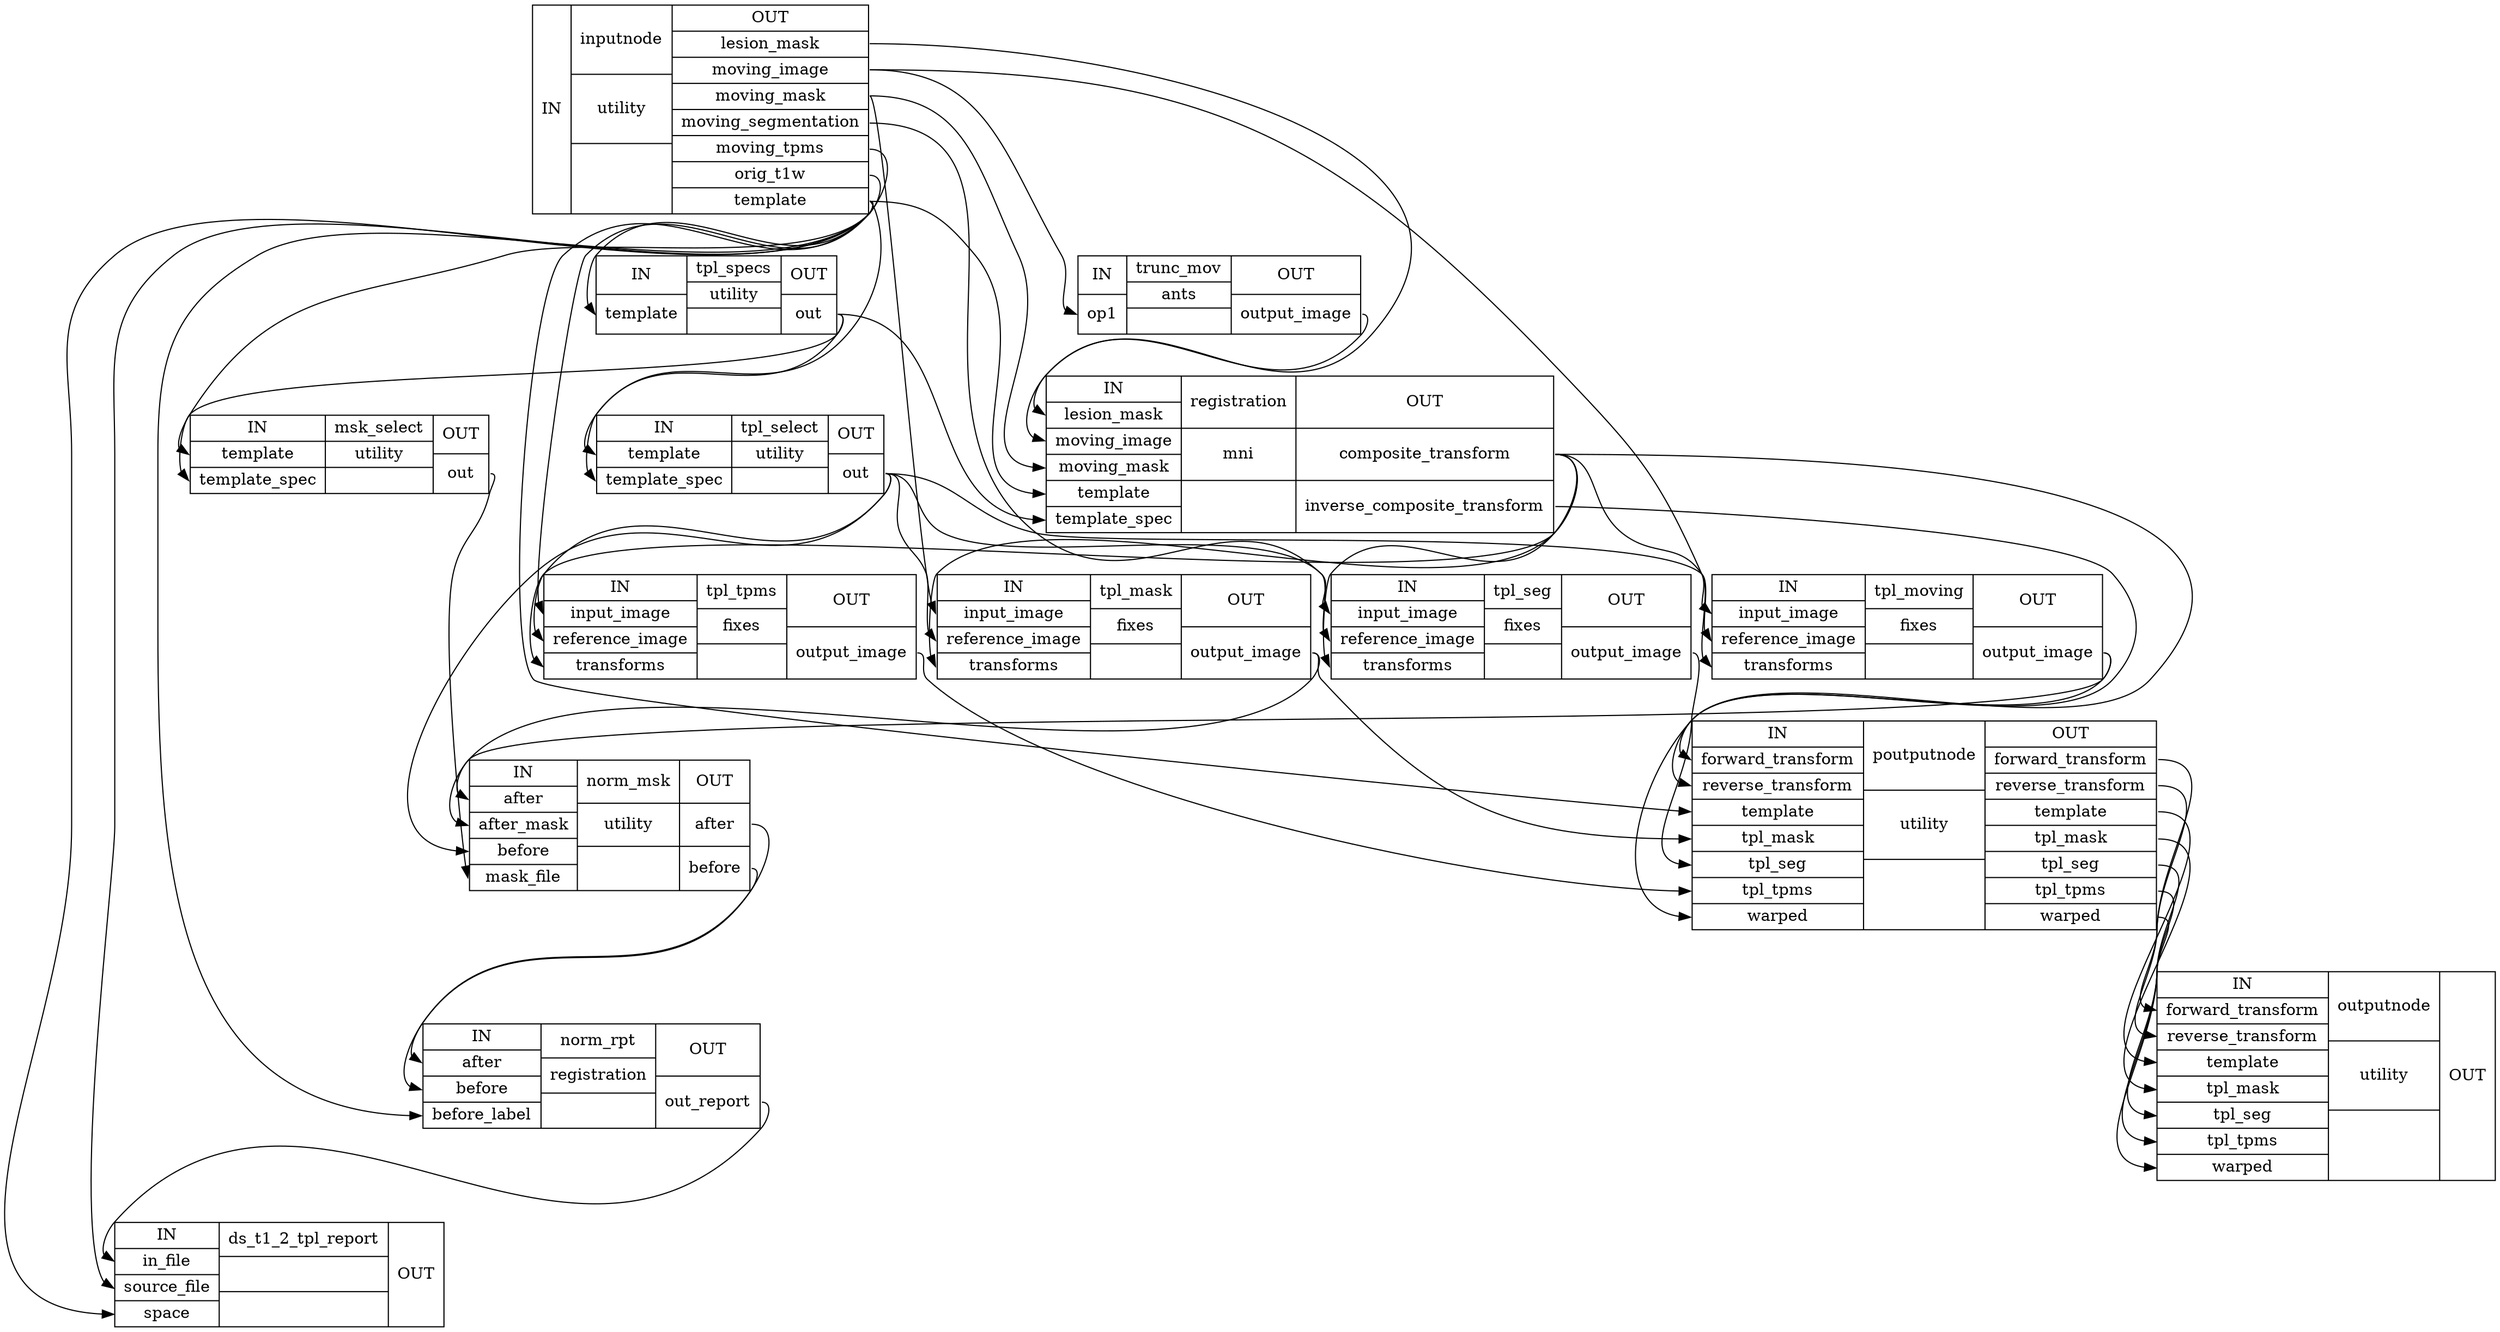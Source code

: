 digraph structs {
node [shape=record];
anat_norm_wfinputnode [label="{IN}|{ inputnode | utility |  }|{OUT|<outlesionmask> lesion_mask|<outmovingimage> moving_image|<outmovingmask> moving_mask|<outmovingsegmentation> moving_segmentation|<outmovingtpms> moving_tpms|<outorigt1w> orig_t1w|<outtemplate> template}"];
anat_norm_wftrunc_mov [label="{IN|<inop1> op1}|{ trunc_mov | ants |  }|{OUT|<outoutputimage> output_image}"];
anat_norm_wftpl_specs [label="{IN|<intemplate> template}|{ tpl_specs | utility |  }|{OUT|<outout> out}"];
anat_norm_wfmsk_select [label="{IN|<intemplate> template|<intemplatespec> template_spec}|{ msk_select | utility |  }|{OUT|<outout> out}"];
anat_norm_wfregistration [label="{IN|<inlesionmask> lesion_mask|<inmovingimage> moving_image|<inmovingmask> moving_mask|<intemplate> template|<intemplatespec> template_spec}|{ registration | mni |  }|{OUT|<outcompositetransform> composite_transform|<outinversecompositetransform> inverse_composite_transform}"];
anat_norm_wftpl_select [label="{IN|<intemplate> template|<intemplatespec> template_spec}|{ tpl_select | utility |  }|{OUT|<outout> out}"];
anat_norm_wftpl_tpms [label="{IN|<ininputimage> input_image|<inreferenceimage> reference_image|<intransforms> transforms}|{ tpl_tpms | fixes |  }|{OUT|<outoutputimage> output_image}"];
anat_norm_wftpl_seg [label="{IN|<ininputimage> input_image|<inreferenceimage> reference_image|<intransforms> transforms}|{ tpl_seg | fixes |  }|{OUT|<outoutputimage> output_image}"];
anat_norm_wftpl_mask [label="{IN|<ininputimage> input_image|<inreferenceimage> reference_image|<intransforms> transforms}|{ tpl_mask | fixes |  }|{OUT|<outoutputimage> output_image}"];
anat_norm_wftpl_moving [label="{IN|<ininputimage> input_image|<inreferenceimage> reference_image|<intransforms> transforms}|{ tpl_moving | fixes |  }|{OUT|<outoutputimage> output_image}"];
anat_norm_wfnorm_msk [label="{IN|<inafter> after|<inaftermask> after_mask|<inbefore> before|<inmaskfile> mask_file}|{ norm_msk | utility |  }|{OUT|<outafter> after|<outbefore> before}"];
anat_norm_wfnorm_rpt [label="{IN|<inafter> after|<inbefore> before|<inbeforelabel> before_label}|{ norm_rpt | registration |  }|{OUT|<outoutreport> out_report}"];
anat_norm_wfds_t1_2_tpl_report [label="{IN|<ininfile> in_file|<insourcefile> source_file|<inspace> space}|{ ds_t1_2_tpl_report |  |  }|{OUT}"];
anat_norm_wfpoutputnode [label="{IN|<inforwardtransform> forward_transform|<inreversetransform> reverse_transform|<intemplate> template|<intplmask> tpl_mask|<intplseg> tpl_seg|<intpltpms> tpl_tpms|<inwarped> warped}|{ poutputnode | utility |  }|{OUT|<outforwardtransform> forward_transform|<outreversetransform> reverse_transform|<outtemplate> template|<outtplmask> tpl_mask|<outtplseg> tpl_seg|<outtpltpms> tpl_tpms|<outwarped> warped}"];
anat_norm_wfoutputnode [label="{IN|<inforwardtransform> forward_transform|<inreversetransform> reverse_transform|<intemplate> template|<intplmask> tpl_mask|<intplseg> tpl_seg|<intpltpms> tpl_tpms|<inwarped> warped}|{ outputnode | utility |  }|{OUT}"];
anat_norm_wfinputnode:outlesionmask:e -> anat_norm_wfregistration:inlesionmask:w;
anat_norm_wfinputnode:outmovingimage:e -> anat_norm_wftpl_moving:ininputimage:w;
anat_norm_wfinputnode:outmovingimage:e -> anat_norm_wftrunc_mov:inop1:w;
anat_norm_wfinputnode:outmovingmask:e -> anat_norm_wfregistration:inmovingmask:w;
anat_norm_wfinputnode:outmovingmask:e -> anat_norm_wftpl_mask:ininputimage:w;
anat_norm_wfinputnode:outmovingsegmentation:e -> anat_norm_wftpl_seg:ininputimage:w;
anat_norm_wfinputnode:outmovingtpms:e -> anat_norm_wftpl_tpms:ininputimage:w;
anat_norm_wfinputnode:outorigt1w:e -> anat_norm_wfds_t1_2_tpl_report:insourcefile:w;
anat_norm_wfinputnode:outtemplate:e -> anat_norm_wfds_t1_2_tpl_report:inspace:w;
anat_norm_wfinputnode:outtemplate:e -> anat_norm_wfmsk_select:intemplate:w;
anat_norm_wfinputnode:outtemplate:e -> anat_norm_wfnorm_rpt:inbeforelabel:w;
anat_norm_wfinputnode:outtemplate:e -> anat_norm_wfpoutputnode:intemplate:w;
anat_norm_wfinputnode:outtemplate:e -> anat_norm_wfregistration:intemplate:w;
anat_norm_wfinputnode:outtemplate:e -> anat_norm_wftpl_select:intemplate:w;
anat_norm_wfinputnode:outtemplate:e -> anat_norm_wftpl_specs:intemplate:w;
anat_norm_wfmsk_select:outout:e -> anat_norm_wfnorm_msk:inmaskfile:w;
anat_norm_wfnorm_msk:outafter:e -> anat_norm_wfnorm_rpt:inafter:w;
anat_norm_wfnorm_msk:outbefore:e -> anat_norm_wfnorm_rpt:inbefore:w;
anat_norm_wfnorm_rpt:outoutreport:e -> anat_norm_wfds_t1_2_tpl_report:ininfile:w;
anat_norm_wfpoutputnode:outforwardtransform:e -> anat_norm_wfoutputnode:inforwardtransform:w;
anat_norm_wfpoutputnode:outreversetransform:e -> anat_norm_wfoutputnode:inreversetransform:w;
anat_norm_wfpoutputnode:outtemplate:e -> anat_norm_wfoutputnode:intemplate:w;
anat_norm_wfpoutputnode:outtplmask:e -> anat_norm_wfoutputnode:intplmask:w;
anat_norm_wfpoutputnode:outtplseg:e -> anat_norm_wfoutputnode:intplseg:w;
anat_norm_wfpoutputnode:outtpltpms:e -> anat_norm_wfoutputnode:intpltpms:w;
anat_norm_wfpoutputnode:outwarped:e -> anat_norm_wfoutputnode:inwarped:w;
anat_norm_wfregistration:outcompositetransform:e -> anat_norm_wfpoutputnode:inforwardtransform:w;
anat_norm_wfregistration:outcompositetransform:e -> anat_norm_wftpl_mask:intransforms:w;
anat_norm_wfregistration:outcompositetransform:e -> anat_norm_wftpl_moving:intransforms:w;
anat_norm_wfregistration:outcompositetransform:e -> anat_norm_wftpl_seg:intransforms:w;
anat_norm_wfregistration:outcompositetransform:e -> anat_norm_wftpl_tpms:intransforms:w;
anat_norm_wfregistration:outinversecompositetransform:e -> anat_norm_wfpoutputnode:inreversetransform:w;
anat_norm_wftpl_mask:outoutputimage:e -> anat_norm_wfnorm_msk:inaftermask:w;
anat_norm_wftpl_mask:outoutputimage:e -> anat_norm_wfpoutputnode:intplmask:w;
anat_norm_wftpl_moving:outoutputimage:e -> anat_norm_wfnorm_msk:inafter:w;
anat_norm_wftpl_moving:outoutputimage:e -> anat_norm_wfpoutputnode:inwarped:w;
anat_norm_wftpl_seg:outoutputimage:e -> anat_norm_wfpoutputnode:intplseg:w;
anat_norm_wftpl_select:outout:e -> anat_norm_wfnorm_msk:inbefore:w;
anat_norm_wftpl_select:outout:e -> anat_norm_wftpl_mask:inreferenceimage:w;
anat_norm_wftpl_select:outout:e -> anat_norm_wftpl_moving:inreferenceimage:w;
anat_norm_wftpl_select:outout:e -> anat_norm_wftpl_seg:inreferenceimage:w;
anat_norm_wftpl_select:outout:e -> anat_norm_wftpl_tpms:inreferenceimage:w;
anat_norm_wftpl_specs:outout:e -> anat_norm_wfmsk_select:intemplatespec:w;
anat_norm_wftpl_specs:outout:e -> anat_norm_wfregistration:intemplatespec:w;
anat_norm_wftpl_specs:outout:e -> anat_norm_wftpl_select:intemplatespec:w;
anat_norm_wftpl_tpms:outoutputimage:e -> anat_norm_wfpoutputnode:intpltpms:w;
anat_norm_wftrunc_mov:outoutputimage:e -> anat_norm_wfregistration:inmovingimage:w;
}
